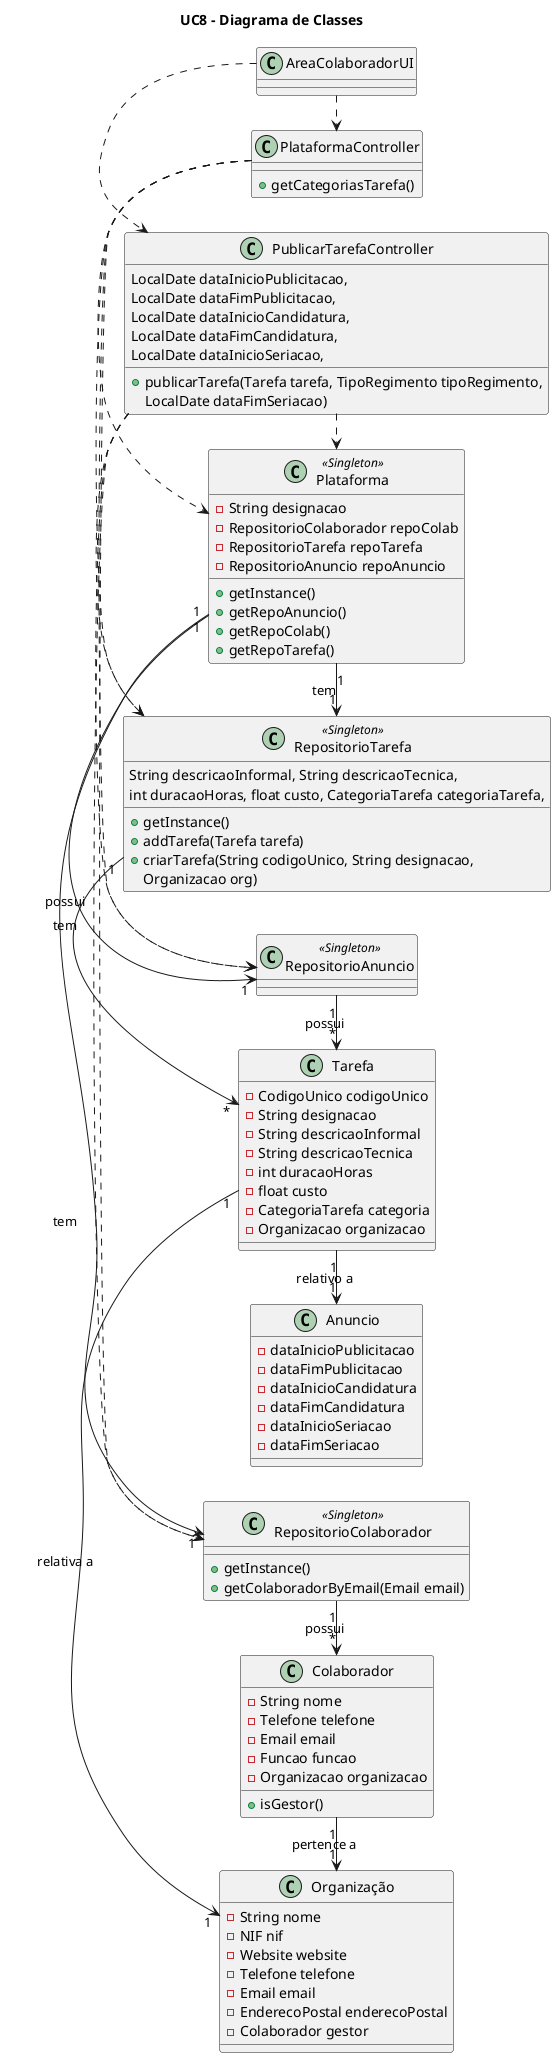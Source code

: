 @startuml

title UC8 - Diagrama de Classes

left to right direction

Class AreaColaboradorUI {
}

Class PublicarTarefaController {
    +publicarTarefa(Tarefa tarefa, TipoRegimento tipoRegimento, 
    LocalDate dataInicioPublicitacao, 
    LocalDate dataFimPublicitacao, 
    LocalDate dataInicioCandidatura, 
    LocalDate dataFimCandidatura, 
    LocalDate dataInicioSeriacao, 
    LocalDate dataFimSeriacao)

}

Class PlataformaController {
    +getCategoriasTarefa()
}


Class Plataforma <<Singleton>> {
    -String designacao
    -RepositorioColaborador repoColab
    -RepositorioTarefa repoTarefa
    -RepositorioAnuncio repoAnuncio

    +getInstance()
    +getRepoAnuncio()
    +getRepoColab()
    +getRepoTarefa()
}

Class RepositorioColaborador <<Singleton>> {
    +getInstance()
    +getColaboradorByEmail(Email email)                         
}

Class RepositorioTarefa <<Singleton>> {
    +getInstance()
    +addTarefa(Tarefa tarefa)
    +criarTarefa(String codigoUnico, String designacao, 
    String descricaoInformal, String descricaoTecnica, 
    int duracaoHoras, float custo, CategoriaTarefa categoriaTarefa, 
    Organizacao org)            
}

Class RepositorioAnuncio <<Singleton>> {
    
}


Class Colaborador {
    - String nome
    - Telefone telefone
    - Email email
    - Funcao funcao
    - Organizacao organizacao
    +isGestor()
}

Class Tarefa {
    - CodigoUnico codigoUnico
    - String designacao
    - String descricaoInformal
    - String descricaoTecnica
    - int duracaoHoras
    - float custo
    - CategoriaTarefa categoria
    - Organizacao organizacao
}

Class Organização {
    - String nome
    - NIF nif
    - Website website
    - Telefone telefone
    - Email email
    - EnderecoPostal enderecoPostal
    - Colaborador gestor
}

Class Anuncio {
    - dataInicioPublicitacao
    - dataFimPublicitacao
    - dataInicioCandidatura
    - dataFimCandidatura
    - dataInicioSeriacao
    - dataFimSeriacao
}


AreaColaboradorUI .> PublicarTarefaController
AreaColaboradorUI .> PlataformaController

PlataformaController .> RepositorioColaborador
PlataformaController .> RepositorioAnuncio
PlataformaController .> RepositorioTarefa
PlataformaController .> Plataforma

PublicarTarefaController .> Plataforma
PublicarTarefaController .> RepositorioAnuncio
PublicarTarefaController .> RepositorioColaborador
PublicarTarefaController .> RepositorioTarefa

Plataforma "1" -> "1" RepositorioTarefa: tem
Plataforma "1" -> "1" RepositorioAnuncio: tem
Plataforma "1" -> "1" RepositorioColaborador: tem

RepositorioAnuncio "1" -> "*" Tarefa: possui
RepositorioColaborador "1" -> "*" Colaborador: possui
RepositorioTarefa "1" -> "*" Tarefa: possui

Colaborador "1" -> "1" Organização: pertence a
Tarefa "1" -> "1" Organização: relativa a
Tarefa "1" -> "1" Anuncio: relativo a


@enduml